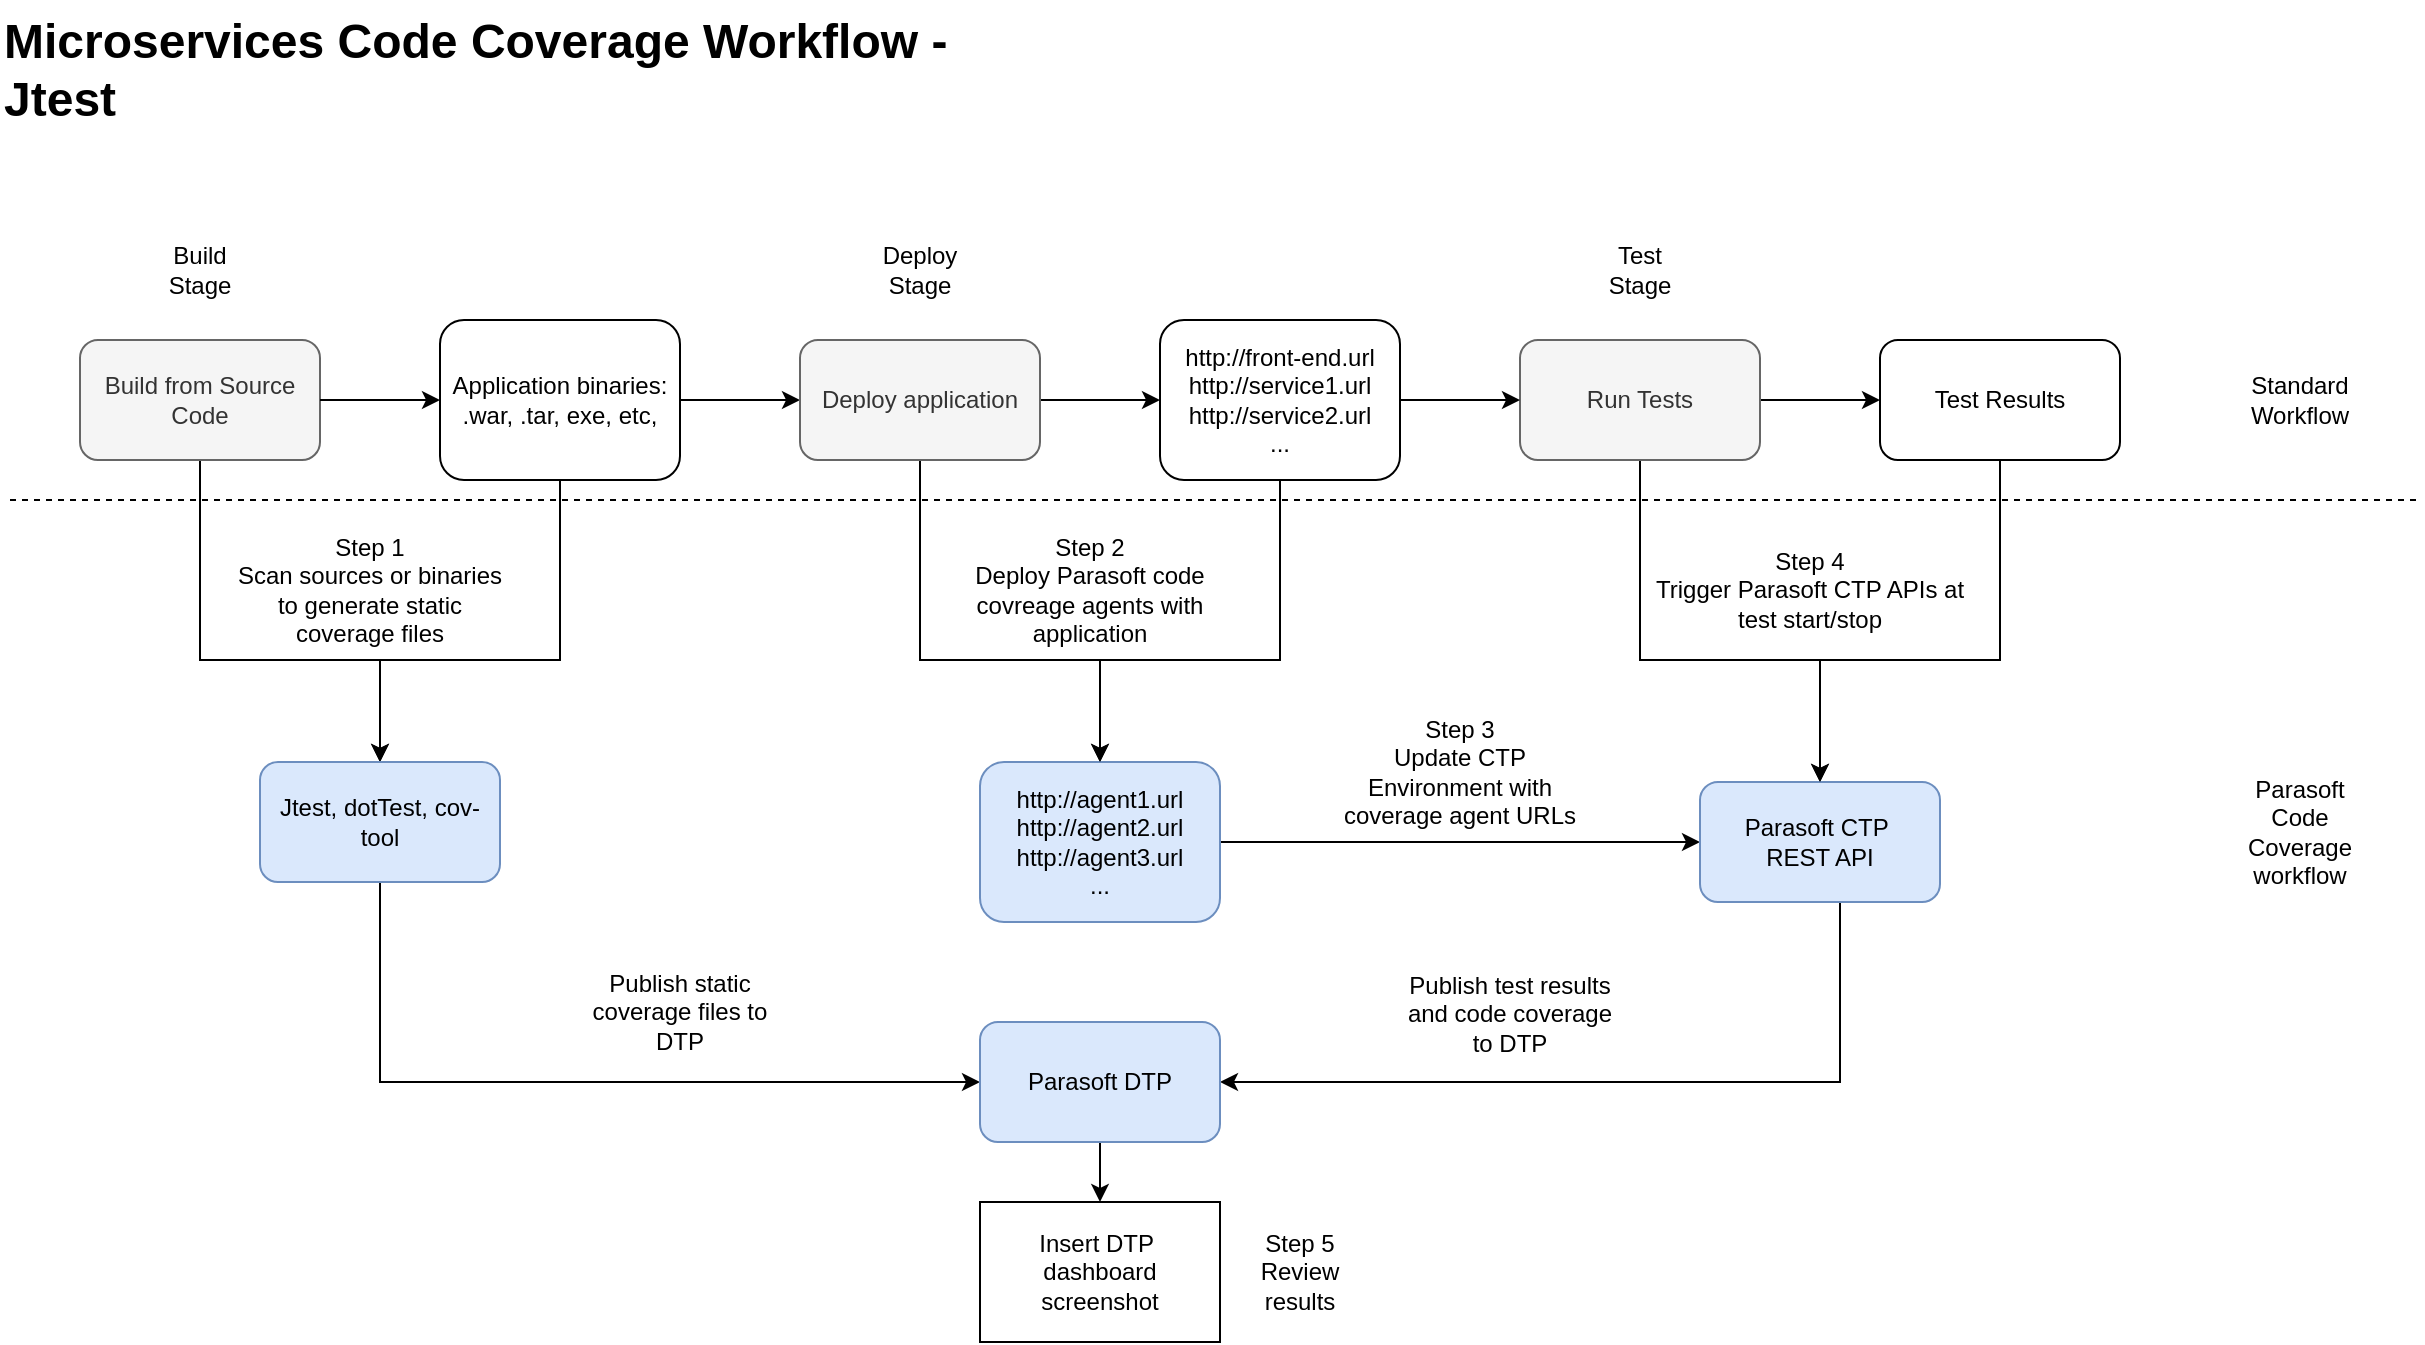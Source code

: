 <mxfile version="24.7.4">
  <diagram name="Page-1" id="7t2LEYN8sNlfCKM_Irf8">
    <mxGraphModel dx="1430" dy="757" grid="1" gridSize="10" guides="1" tooltips="1" connect="1" arrows="1" fold="1" page="1" pageScale="1" pageWidth="850" pageHeight="1100" math="0" shadow="0">
      <root>
        <mxCell id="0" />
        <mxCell id="1" parent="0" />
        <mxCell id="35xceseinkIuoweITH5B-10" style="edgeStyle=orthogonalEdgeStyle;rounded=0;orthogonalLoop=1;jettySize=auto;html=1;entryX=0;entryY=0.5;entryDx=0;entryDy=0;" parent="1" source="35xceseinkIuoweITH5B-1" target="35xceseinkIuoweITH5B-4" edge="1">
          <mxGeometry relative="1" as="geometry" />
        </mxCell>
        <mxCell id="c8YGAaLrMJaknSb1OKQ_-1" style="edgeStyle=orthogonalEdgeStyle;rounded=0;orthogonalLoop=1;jettySize=auto;html=1;entryX=0.5;entryY=0;entryDx=0;entryDy=0;" edge="1" parent="1" source="35xceseinkIuoweITH5B-1" target="35xceseinkIuoweITH5B-12">
          <mxGeometry relative="1" as="geometry">
            <Array as="points">
              <mxPoint x="360" y="370" />
              <mxPoint x="270" y="370" />
            </Array>
          </mxGeometry>
        </mxCell>
        <mxCell id="35xceseinkIuoweITH5B-1" value="Application binaries:&lt;div&gt;.war, .tar, exe, etc,&lt;/div&gt;" style="rounded=1;whiteSpace=wrap;html=1;" parent="1" vertex="1">
          <mxGeometry x="300" y="200" width="120" height="80" as="geometry" />
        </mxCell>
        <mxCell id="cpO8tw7uXI1eepPEYQoP-2" style="edgeStyle=orthogonalEdgeStyle;rounded=0;orthogonalLoop=1;jettySize=auto;html=1;" parent="1" source="35xceseinkIuoweITH5B-2" target="35xceseinkIuoweITH5B-12" edge="1">
          <mxGeometry relative="1" as="geometry">
            <Array as="points">
              <mxPoint x="180" y="370" />
              <mxPoint x="270" y="370" />
            </Array>
          </mxGeometry>
        </mxCell>
        <mxCell id="35xceseinkIuoweITH5B-2" value="Build from Source Code" style="rounded=1;whiteSpace=wrap;html=1;fillColor=#f5f5f5;fontColor=#333333;strokeColor=#666666;" parent="1" vertex="1">
          <mxGeometry x="120" y="210" width="120" height="60" as="geometry" />
        </mxCell>
        <mxCell id="35xceseinkIuoweITH5B-3" value="Build Stage" style="text;html=1;align=center;verticalAlign=middle;whiteSpace=wrap;rounded=0;" parent="1" vertex="1">
          <mxGeometry x="150" y="160" width="60" height="30" as="geometry" />
        </mxCell>
        <mxCell id="35xceseinkIuoweITH5B-17" style="edgeStyle=orthogonalEdgeStyle;rounded=0;orthogonalLoop=1;jettySize=auto;html=1;entryX=0.5;entryY=0;entryDx=0;entryDy=0;" parent="1" source="35xceseinkIuoweITH5B-4" target="cpO8tw7uXI1eepPEYQoP-4" edge="1">
          <mxGeometry relative="1" as="geometry">
            <mxPoint x="540" y="310" as="targetPoint" />
            <Array as="points">
              <mxPoint x="540" y="370" />
              <mxPoint x="630" y="370" />
            </Array>
          </mxGeometry>
        </mxCell>
        <mxCell id="c8YGAaLrMJaknSb1OKQ_-4" style="edgeStyle=orthogonalEdgeStyle;rounded=0;orthogonalLoop=1;jettySize=auto;html=1;" edge="1" parent="1" source="35xceseinkIuoweITH5B-4" target="c8YGAaLrMJaknSb1OKQ_-3">
          <mxGeometry relative="1" as="geometry" />
        </mxCell>
        <mxCell id="35xceseinkIuoweITH5B-4" value="Deploy application" style="rounded=1;whiteSpace=wrap;html=1;fillColor=#f5f5f5;fontColor=#333333;strokeColor=#666666;" parent="1" vertex="1">
          <mxGeometry x="480" y="210" width="120" height="60" as="geometry" />
        </mxCell>
        <mxCell id="35xceseinkIuoweITH5B-22" style="edgeStyle=orthogonalEdgeStyle;rounded=0;orthogonalLoop=1;jettySize=auto;html=1;entryX=0.5;entryY=0;entryDx=0;entryDy=0;" parent="1" source="35xceseinkIuoweITH5B-5" target="35xceseinkIuoweITH5B-21" edge="1">
          <mxGeometry relative="1" as="geometry">
            <Array as="points">
              <mxPoint x="900" y="370" />
              <mxPoint x="990" y="370" />
            </Array>
          </mxGeometry>
        </mxCell>
        <mxCell id="c8YGAaLrMJaknSb1OKQ_-6" style="edgeStyle=orthogonalEdgeStyle;rounded=0;orthogonalLoop=1;jettySize=auto;html=1;entryX=0;entryY=0.5;entryDx=0;entryDy=0;" edge="1" parent="1" source="35xceseinkIuoweITH5B-5" target="c8YGAaLrMJaknSb1OKQ_-7">
          <mxGeometry relative="1" as="geometry">
            <mxPoint x="1020" y="240.0" as="targetPoint" />
          </mxGeometry>
        </mxCell>
        <mxCell id="35xceseinkIuoweITH5B-5" value="Run Tests" style="rounded=1;whiteSpace=wrap;html=1;fillColor=#f5f5f5;strokeColor=#666666;fontColor=#333333;" parent="1" vertex="1">
          <mxGeometry x="840" y="210" width="120" height="60" as="geometry" />
        </mxCell>
        <mxCell id="35xceseinkIuoweITH5B-7" value="Deploy Stage" style="text;html=1;align=center;verticalAlign=middle;whiteSpace=wrap;rounded=0;" parent="1" vertex="1">
          <mxGeometry x="510" y="160" width="60" height="30" as="geometry" />
        </mxCell>
        <mxCell id="35xceseinkIuoweITH5B-8" value="Test Stage" style="text;html=1;align=center;verticalAlign=middle;whiteSpace=wrap;rounded=0;" parent="1" vertex="1">
          <mxGeometry x="875" y="160" width="50" height="30" as="geometry" />
        </mxCell>
        <mxCell id="35xceseinkIuoweITH5B-24" style="edgeStyle=orthogonalEdgeStyle;rounded=0;orthogonalLoop=1;jettySize=auto;html=1;entryX=0;entryY=0.5;entryDx=0;entryDy=0;exitX=0.5;exitY=1;exitDx=0;exitDy=0;" parent="1" source="35xceseinkIuoweITH5B-12" target="35xceseinkIuoweITH5B-23" edge="1">
          <mxGeometry relative="1" as="geometry">
            <Array as="points">
              <mxPoint x="270" y="581" />
            </Array>
          </mxGeometry>
        </mxCell>
        <mxCell id="cpO8tw7uXI1eepPEYQoP-1" style="edgeStyle=orthogonalEdgeStyle;rounded=0;orthogonalLoop=1;jettySize=auto;html=1;entryX=0;entryY=0.5;entryDx=0;entryDy=0;exitX=1;exitY=0.5;exitDx=0;exitDy=0;" parent="1" source="35xceseinkIuoweITH5B-2" target="35xceseinkIuoweITH5B-1" edge="1">
          <mxGeometry relative="1" as="geometry">
            <mxPoint x="160" y="240.0" as="sourcePoint" />
          </mxGeometry>
        </mxCell>
        <mxCell id="35xceseinkIuoweITH5B-12" value="&lt;div&gt;Jtest, dotTest, cov-tool&lt;/div&gt;" style="rounded=1;whiteSpace=wrap;html=1;fillColor=#dae8fc;strokeColor=#6c8ebf;" parent="1" vertex="1">
          <mxGeometry x="210" y="421" width="120" height="60" as="geometry" />
        </mxCell>
        <mxCell id="35xceseinkIuoweITH5B-27" style="edgeStyle=orthogonalEdgeStyle;rounded=0;orthogonalLoop=1;jettySize=auto;html=1;entryX=0;entryY=0.5;entryDx=0;entryDy=0;" parent="1" source="cpO8tw7uXI1eepPEYQoP-4" target="35xceseinkIuoweITH5B-21" edge="1">
          <mxGeometry relative="1" as="geometry" />
        </mxCell>
        <mxCell id="cpO8tw7uXI1eepPEYQoP-7" style="edgeStyle=orthogonalEdgeStyle;rounded=0;orthogonalLoop=1;jettySize=auto;html=1;entryX=1;entryY=0.5;entryDx=0;entryDy=0;exitX=0.5;exitY=1;exitDx=0;exitDy=0;" parent="1" source="35xceseinkIuoweITH5B-21" target="35xceseinkIuoweITH5B-23" edge="1">
          <mxGeometry relative="1" as="geometry">
            <Array as="points">
              <mxPoint x="1000" y="581" />
            </Array>
          </mxGeometry>
        </mxCell>
        <mxCell id="35xceseinkIuoweITH5B-21" value="&lt;div&gt;Parasoft CTP&amp;nbsp;&lt;/div&gt;&lt;div&gt;REST API&lt;/div&gt;" style="rounded=1;whiteSpace=wrap;html=1;fillColor=#dae8fc;strokeColor=#6c8ebf;" parent="1" vertex="1">
          <mxGeometry x="930" y="431" width="120" height="60" as="geometry" />
        </mxCell>
        <mxCell id="c8YGAaLrMJaknSb1OKQ_-15" style="edgeStyle=orthogonalEdgeStyle;rounded=0;orthogonalLoop=1;jettySize=auto;html=1;entryX=0.5;entryY=0;entryDx=0;entryDy=0;" edge="1" parent="1" source="35xceseinkIuoweITH5B-23" target="c8YGAaLrMJaknSb1OKQ_-14">
          <mxGeometry relative="1" as="geometry" />
        </mxCell>
        <mxCell id="35xceseinkIuoweITH5B-23" value="Parasoft DTP" style="rounded=1;whiteSpace=wrap;html=1;fillColor=#dae8fc;strokeColor=#6c8ebf;" parent="1" vertex="1">
          <mxGeometry x="570" y="551" width="120" height="60" as="geometry" />
        </mxCell>
        <mxCell id="35xceseinkIuoweITH5B-32" value="Publish test results and code coverage to DTP" style="text;html=1;align=center;verticalAlign=middle;whiteSpace=wrap;rounded=0;" parent="1" vertex="1">
          <mxGeometry x="780" y="532" width="110" height="30" as="geometry" />
        </mxCell>
        <mxCell id="XXSJzaLtHjIeE2IKimHV-3" value="Publish static coverage files to DTP" style="text;html=1;align=center;verticalAlign=middle;whiteSpace=wrap;rounded=0;" parent="1" vertex="1">
          <mxGeometry x="370" y="531" width="100" height="30" as="geometry" />
        </mxCell>
        <mxCell id="XXSJzaLtHjIeE2IKimHV-11" value="&lt;h1 style=&quot;margin-top: 0px;&quot;&gt;Microservices Code Coverage Workflow - Jtest&lt;/h1&gt;" style="text;html=1;whiteSpace=wrap;overflow=hidden;rounded=0;" parent="1" vertex="1">
          <mxGeometry x="80" y="40" width="530" height="70" as="geometry" />
        </mxCell>
        <mxCell id="cpO8tw7uXI1eepPEYQoP-4" value="http://agent1.url&lt;div&gt;http://agent2.url&lt;/div&gt;&lt;div&gt;http://agent3.url&lt;/div&gt;&lt;div&gt;...&lt;/div&gt;" style="rounded=1;whiteSpace=wrap;html=1;align=center;fillColor=#dae8fc;strokeColor=#6c8ebf;" parent="1" vertex="1">
          <mxGeometry x="570" y="421" width="120" height="80" as="geometry" />
        </mxCell>
        <mxCell id="cpO8tw7uXI1eepPEYQoP-6" value="Step 3&lt;div&gt;&lt;span style=&quot;background-color: initial;&quot;&gt;Update CTP Environment with coverage agent URLs&lt;/span&gt;&lt;/div&gt;" style="text;html=1;align=center;verticalAlign=middle;whiteSpace=wrap;rounded=0;" parent="1" vertex="1">
          <mxGeometry x="750" y="411" width="120" height="30" as="geometry" />
        </mxCell>
        <mxCell id="sYaimhaodGF1XE3qnYoa-1" style="edgeStyle=orthogonalEdgeStyle;rounded=0;orthogonalLoop=1;jettySize=auto;html=1;exitX=0.5;exitY=1;exitDx=0;exitDy=0;" parent="1" edge="1">
          <mxGeometry relative="1" as="geometry">
            <mxPoint x="270" y="230" as="sourcePoint" />
            <mxPoint x="270" y="230" as="targetPoint" />
          </mxGeometry>
        </mxCell>
        <mxCell id="c8YGAaLrMJaknSb1OKQ_-2" value="Step 1&lt;div&gt;Scan sources or binaries to generate static coverage files&lt;/div&gt;" style="text;html=1;align=center;verticalAlign=middle;whiteSpace=wrap;rounded=0;" vertex="1" parent="1">
          <mxGeometry x="195" y="320" width="140" height="30" as="geometry" />
        </mxCell>
        <mxCell id="c8YGAaLrMJaknSb1OKQ_-5" style="edgeStyle=orthogonalEdgeStyle;rounded=0;orthogonalLoop=1;jettySize=auto;html=1;entryX=0;entryY=0.5;entryDx=0;entryDy=0;" edge="1" parent="1" source="c8YGAaLrMJaknSb1OKQ_-3" target="35xceseinkIuoweITH5B-5">
          <mxGeometry relative="1" as="geometry" />
        </mxCell>
        <mxCell id="c8YGAaLrMJaknSb1OKQ_-13" style="edgeStyle=orthogonalEdgeStyle;rounded=0;orthogonalLoop=1;jettySize=auto;html=1;entryX=0.5;entryY=0;entryDx=0;entryDy=0;" edge="1" parent="1" source="c8YGAaLrMJaknSb1OKQ_-3" target="cpO8tw7uXI1eepPEYQoP-4">
          <mxGeometry relative="1" as="geometry">
            <Array as="points">
              <mxPoint x="720" y="370" />
              <mxPoint x="630" y="370" />
            </Array>
          </mxGeometry>
        </mxCell>
        <mxCell id="c8YGAaLrMJaknSb1OKQ_-3" value="http://front-end.url&lt;div&gt;http://service1.url&lt;/div&gt;&lt;div&gt;http://service2.url&lt;/div&gt;&lt;div&gt;...&lt;/div&gt;" style="rounded=1;whiteSpace=wrap;html=1;" vertex="1" parent="1">
          <mxGeometry x="660" y="200" width="120" height="80" as="geometry" />
        </mxCell>
        <mxCell id="c8YGAaLrMJaknSb1OKQ_-9" style="edgeStyle=orthogonalEdgeStyle;rounded=0;orthogonalLoop=1;jettySize=auto;html=1;entryX=0.5;entryY=0;entryDx=0;entryDy=0;" edge="1" parent="1" source="c8YGAaLrMJaknSb1OKQ_-7" target="35xceseinkIuoweITH5B-21">
          <mxGeometry relative="1" as="geometry">
            <Array as="points">
              <mxPoint x="1080" y="370" />
              <mxPoint x="990" y="370" />
            </Array>
          </mxGeometry>
        </mxCell>
        <mxCell id="c8YGAaLrMJaknSb1OKQ_-7" value="Test Results" style="rounded=1;whiteSpace=wrap;html=1;" vertex="1" parent="1">
          <mxGeometry x="1020" y="210" width="120" height="60" as="geometry" />
        </mxCell>
        <mxCell id="c8YGAaLrMJaknSb1OKQ_-8" value="Step 2&lt;div&gt;Deploy Parasoft code covreage agents with application&lt;/div&gt;" style="text;html=1;align=center;verticalAlign=middle;whiteSpace=wrap;rounded=0;" vertex="1" parent="1">
          <mxGeometry x="565" y="320" width="120" height="30" as="geometry" />
        </mxCell>
        <mxCell id="c8YGAaLrMJaknSb1OKQ_-12" value="Step 4&lt;div&gt;Trigger Parasoft CTP APIs at test start/stop&lt;/div&gt;" style="text;html=1;align=center;verticalAlign=middle;whiteSpace=wrap;rounded=0;" vertex="1" parent="1">
          <mxGeometry x="905" y="320" width="160" height="30" as="geometry" />
        </mxCell>
        <mxCell id="c8YGAaLrMJaknSb1OKQ_-14" value="Insert DTP&amp;nbsp;&lt;div&gt;dashboard&lt;div&gt;screenshot&lt;/div&gt;&lt;/div&gt;" style="rounded=0;whiteSpace=wrap;html=1;" vertex="1" parent="1">
          <mxGeometry x="570" y="641" width="120" height="70" as="geometry" />
        </mxCell>
        <mxCell id="c8YGAaLrMJaknSb1OKQ_-16" value="Step 5 Review results" style="text;html=1;align=center;verticalAlign=middle;whiteSpace=wrap;rounded=0;" vertex="1" parent="1">
          <mxGeometry x="700" y="661" width="60" height="30" as="geometry" />
        </mxCell>
        <mxCell id="c8YGAaLrMJaknSb1OKQ_-17" value="" style="endArrow=none;dashed=1;html=1;rounded=0;" edge="1" parent="1">
          <mxGeometry width="50" height="50" relative="1" as="geometry">
            <mxPoint x="85" y="290" as="sourcePoint" />
            <mxPoint x="1290" y="290" as="targetPoint" />
          </mxGeometry>
        </mxCell>
        <mxCell id="c8YGAaLrMJaknSb1OKQ_-18" value="Standard&lt;div&gt;Workflow&lt;/div&gt;" style="text;html=1;align=center;verticalAlign=middle;whiteSpace=wrap;rounded=0;" vertex="1" parent="1">
          <mxGeometry x="1200" y="225" width="60" height="30" as="geometry" />
        </mxCell>
        <mxCell id="c8YGAaLrMJaknSb1OKQ_-19" value="Parasoft Code Coverage workflow" style="text;html=1;align=center;verticalAlign=middle;whiteSpace=wrap;rounded=0;" vertex="1" parent="1">
          <mxGeometry x="1200" y="441" width="60" height="30" as="geometry" />
        </mxCell>
      </root>
    </mxGraphModel>
  </diagram>
</mxfile>
